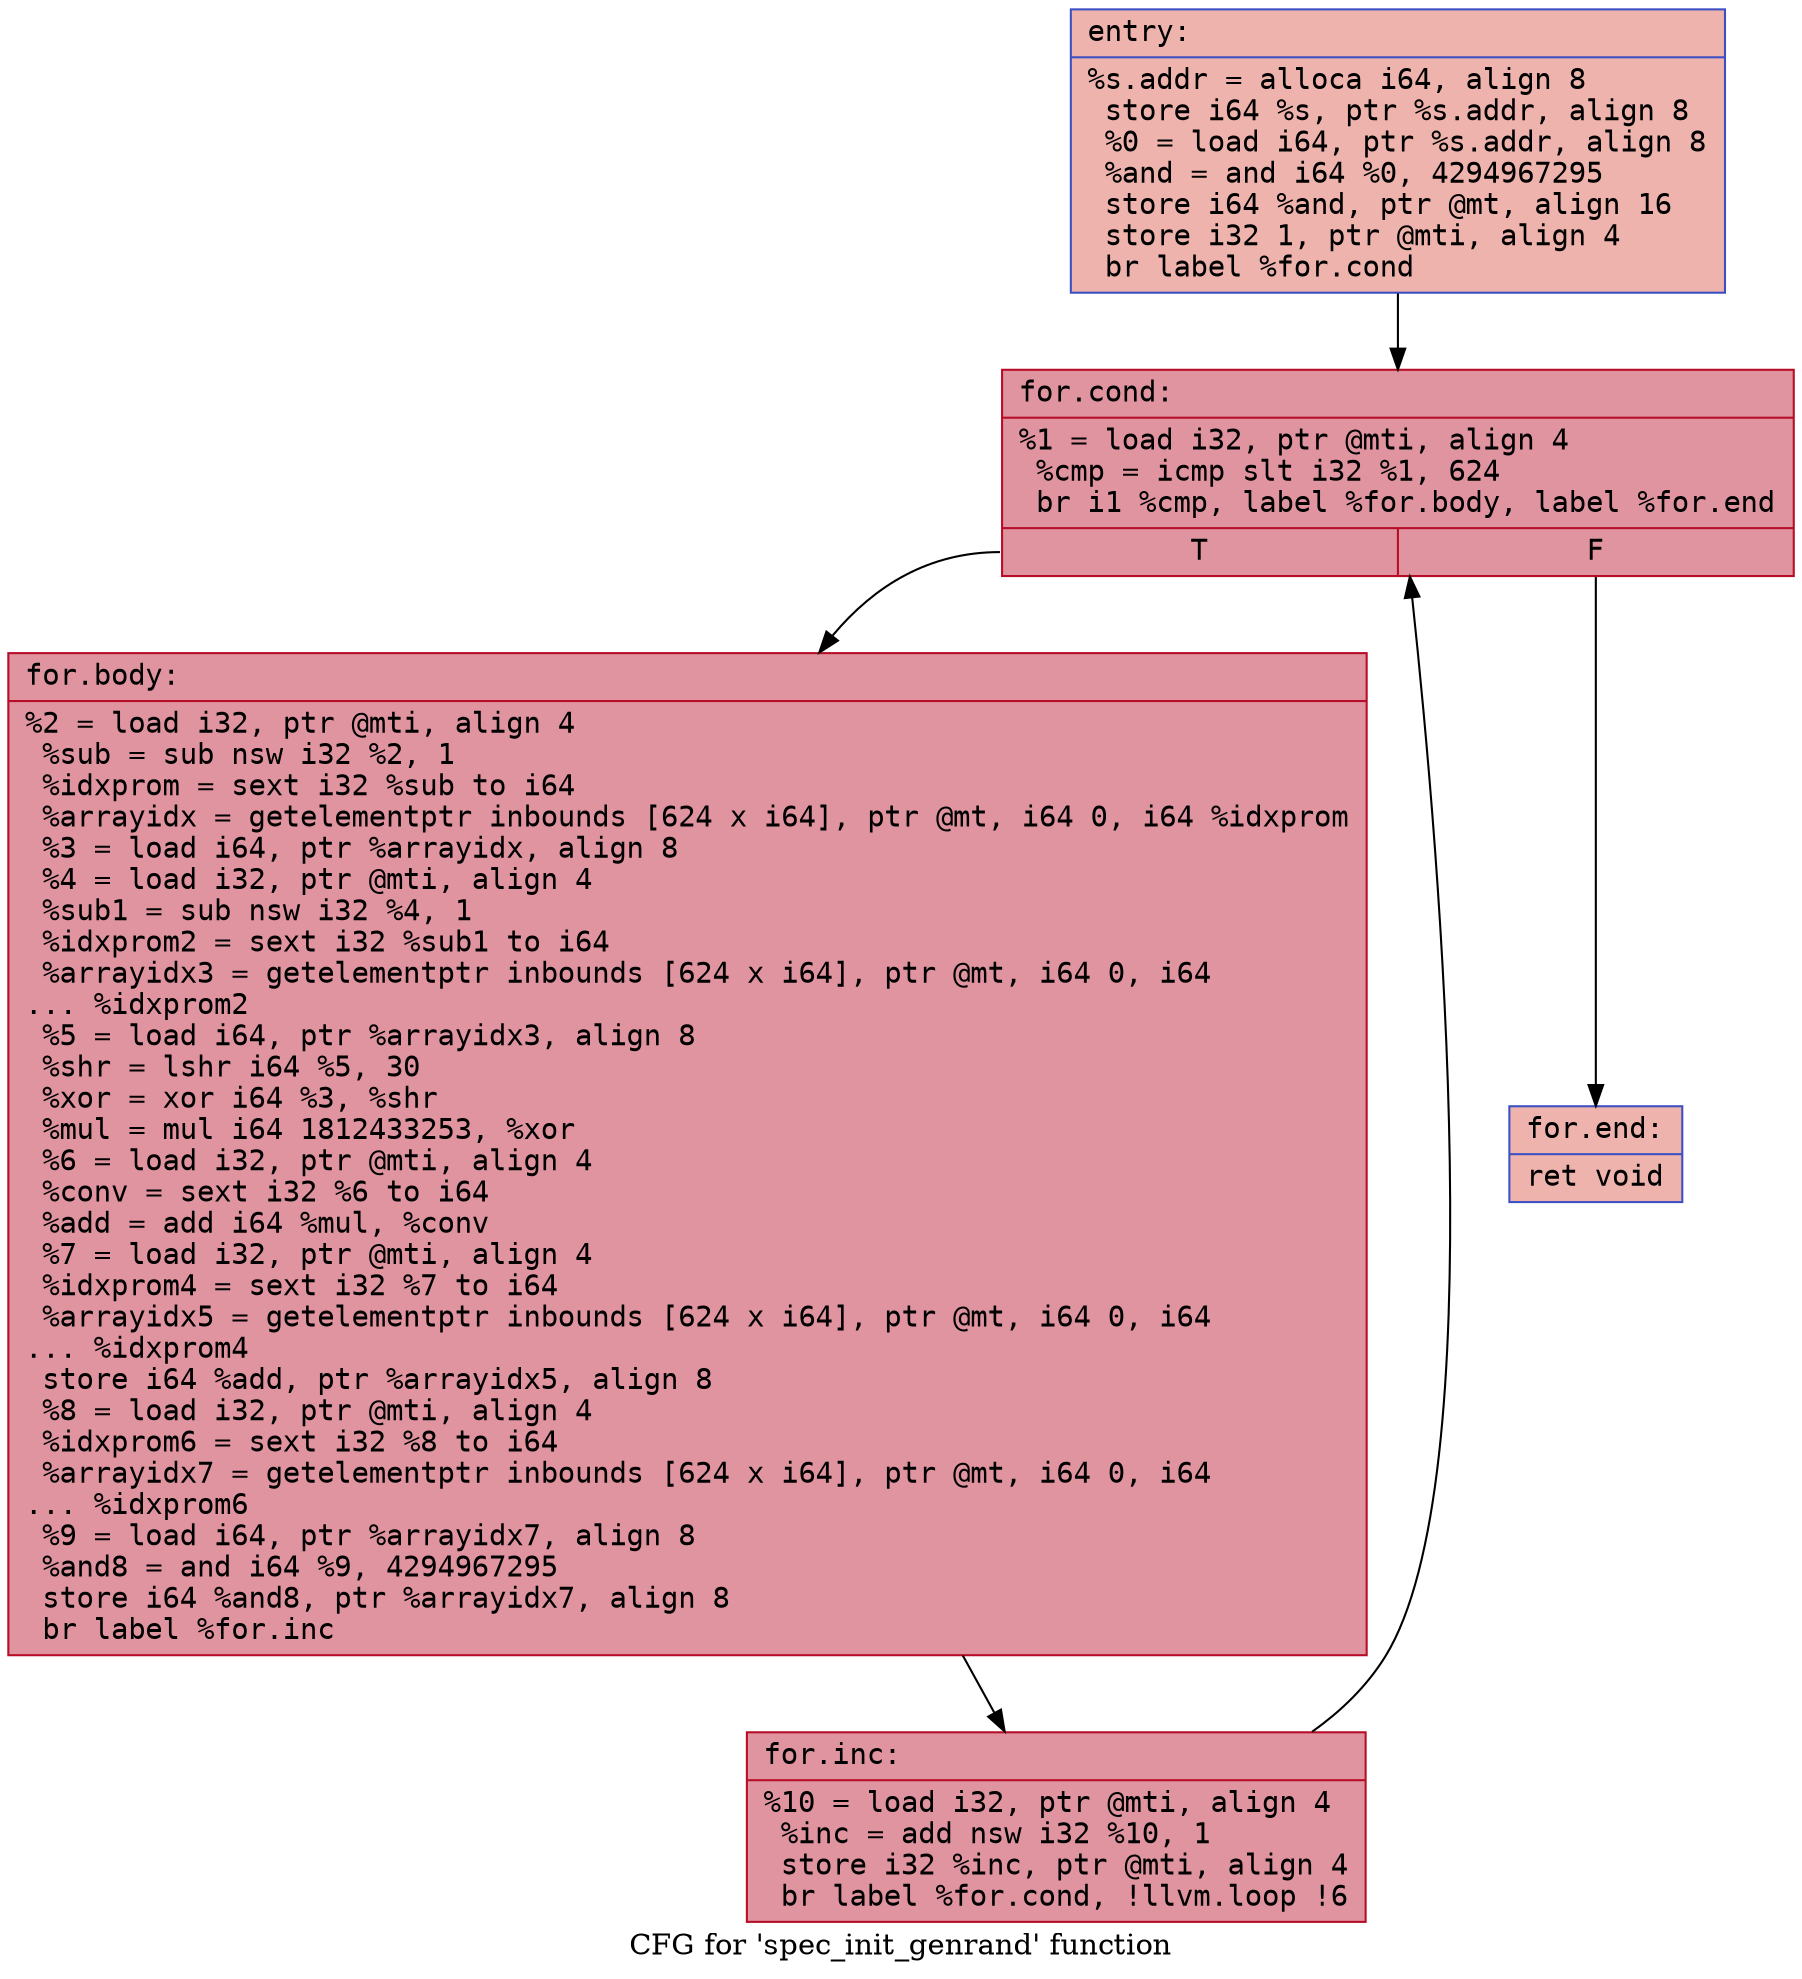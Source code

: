 digraph "CFG for 'spec_init_genrand' function" {
	label="CFG for 'spec_init_genrand' function";

	Node0x5614a63d4560 [shape=record,color="#3d50c3ff", style=filled, fillcolor="#d6524470" fontname="Courier",label="{entry:\l|  %s.addr = alloca i64, align 8\l  store i64 %s, ptr %s.addr, align 8\l  %0 = load i64, ptr %s.addr, align 8\l  %and = and i64 %0, 4294967295\l  store i64 %and, ptr @mt, align 16\l  store i32 1, ptr @mti, align 4\l  br label %for.cond\l}"];
	Node0x5614a63d4560 -> Node0x5614a63d48c0[tooltip="entry -> for.cond\nProbability 100.00%" ];
	Node0x5614a63d48c0 [shape=record,color="#b70d28ff", style=filled, fillcolor="#b70d2870" fontname="Courier",label="{for.cond:\l|  %1 = load i32, ptr @mti, align 4\l  %cmp = icmp slt i32 %1, 624\l  br i1 %cmp, label %for.body, label %for.end\l|{<s0>T|<s1>F}}"];
	Node0x5614a63d48c0:s0 -> Node0x5614a63d4b10[tooltip="for.cond -> for.body\nProbability 96.88%" ];
	Node0x5614a63d48c0:s1 -> Node0x5614a63d4b90[tooltip="for.cond -> for.end\nProbability 3.12%" ];
	Node0x5614a63d4b10 [shape=record,color="#b70d28ff", style=filled, fillcolor="#b70d2870" fontname="Courier",label="{for.body:\l|  %2 = load i32, ptr @mti, align 4\l  %sub = sub nsw i32 %2, 1\l  %idxprom = sext i32 %sub to i64\l  %arrayidx = getelementptr inbounds [624 x i64], ptr @mt, i64 0, i64 %idxprom\l  %3 = load i64, ptr %arrayidx, align 8\l  %4 = load i32, ptr @mti, align 4\l  %sub1 = sub nsw i32 %4, 1\l  %idxprom2 = sext i32 %sub1 to i64\l  %arrayidx3 = getelementptr inbounds [624 x i64], ptr @mt, i64 0, i64\l... %idxprom2\l  %5 = load i64, ptr %arrayidx3, align 8\l  %shr = lshr i64 %5, 30\l  %xor = xor i64 %3, %shr\l  %mul = mul i64 1812433253, %xor\l  %6 = load i32, ptr @mti, align 4\l  %conv = sext i32 %6 to i64\l  %add = add i64 %mul, %conv\l  %7 = load i32, ptr @mti, align 4\l  %idxprom4 = sext i32 %7 to i64\l  %arrayidx5 = getelementptr inbounds [624 x i64], ptr @mt, i64 0, i64\l... %idxprom4\l  store i64 %add, ptr %arrayidx5, align 8\l  %8 = load i32, ptr @mti, align 4\l  %idxprom6 = sext i32 %8 to i64\l  %arrayidx7 = getelementptr inbounds [624 x i64], ptr @mt, i64 0, i64\l... %idxprom6\l  %9 = load i64, ptr %arrayidx7, align 8\l  %and8 = and i64 %9, 4294967295\l  store i64 %and8, ptr %arrayidx7, align 8\l  br label %for.inc\l}"];
	Node0x5614a63d4b10 -> Node0x5614a63d5f80[tooltip="for.body -> for.inc\nProbability 100.00%" ];
	Node0x5614a63d5f80 [shape=record,color="#b70d28ff", style=filled, fillcolor="#b70d2870" fontname="Courier",label="{for.inc:\l|  %10 = load i32, ptr @mti, align 4\l  %inc = add nsw i32 %10, 1\l  store i32 %inc, ptr @mti, align 4\l  br label %for.cond, !llvm.loop !6\l}"];
	Node0x5614a63d5f80 -> Node0x5614a63d48c0[tooltip="for.inc -> for.cond\nProbability 100.00%" ];
	Node0x5614a63d4b90 [shape=record,color="#3d50c3ff", style=filled, fillcolor="#d6524470" fontname="Courier",label="{for.end:\l|  ret void\l}"];
}
